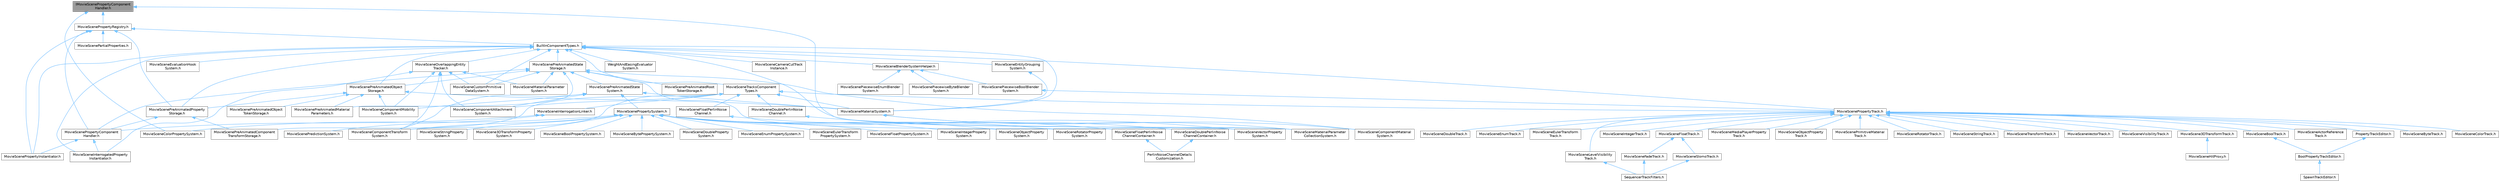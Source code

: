 digraph "IMovieScenePropertyComponentHandler.h"
{
 // INTERACTIVE_SVG=YES
 // LATEX_PDF_SIZE
  bgcolor="transparent";
  edge [fontname=Helvetica,fontsize=10,labelfontname=Helvetica,labelfontsize=10];
  node [fontname=Helvetica,fontsize=10,shape=box,height=0.2,width=0.4];
  Node1 [id="Node000001",label="IMovieScenePropertyComponent\lHandler.h",height=0.2,width=0.4,color="gray40", fillcolor="grey60", style="filled", fontcolor="black",tooltip=" "];
  Node1 -> Node2 [id="edge1_Node000001_Node000002",dir="back",color="steelblue1",style="solid",tooltip=" "];
  Node2 [id="Node000002",label="MovieSceneColorPropertySystem.h",height=0.2,width=0.4,color="grey40", fillcolor="white", style="filled",URL="$d4/d03/MovieSceneColorPropertySystem_8h.html",tooltip=" "];
  Node1 -> Node3 [id="edge2_Node000001_Node000003",dir="back",color="steelblue1",style="solid",tooltip=" "];
  Node3 [id="Node000003",label="MovieScenePropertyRegistry.h",height=0.2,width=0.4,color="grey40", fillcolor="white", style="filled",URL="$da/d00/MovieScenePropertyRegistry_8h.html",tooltip=" "];
  Node3 -> Node4 [id="edge3_Node000003_Node000004",dir="back",color="steelblue1",style="solid",tooltip=" "];
  Node4 [id="Node000004",label="BuiltInComponentTypes.h",height=0.2,width=0.4,color="grey40", fillcolor="white", style="filled",URL="$dc/d94/BuiltInComponentTypes_8h.html",tooltip=" "];
  Node4 -> Node5 [id="edge4_Node000004_Node000005",dir="back",color="steelblue1",style="solid",tooltip=" "];
  Node5 [id="Node000005",label="MovieSceneBlenderSystemHelper.h",height=0.2,width=0.4,color="grey40", fillcolor="white", style="filled",URL="$d5/d47/MovieSceneBlenderSystemHelper_8h.html",tooltip=" "];
  Node5 -> Node6 [id="edge5_Node000005_Node000006",dir="back",color="steelblue1",style="solid",tooltip=" "];
  Node6 [id="Node000006",label="MovieScenePiecewiseBoolBlender\lSystem.h",height=0.2,width=0.4,color="grey40", fillcolor="white", style="filled",URL="$d7/d27/MovieScenePiecewiseBoolBlenderSystem_8h.html",tooltip=" "];
  Node6 -> Node7 [id="edge6_Node000006_Node000007",dir="back",color="steelblue1",style="solid",tooltip=" "];
  Node7 [id="Node000007",label="MovieScenePropertyTrack.h",height=0.2,width=0.4,color="grey40", fillcolor="white", style="filled",URL="$da/d0c/MovieScenePropertyTrack_8h.html",tooltip=" "];
  Node7 -> Node8 [id="edge7_Node000007_Node000008",dir="back",color="steelblue1",style="solid",tooltip=" "];
  Node8 [id="Node000008",label="MovieScene3DTransformTrack.h",height=0.2,width=0.4,color="grey40", fillcolor="white", style="filled",URL="$d9/d06/MovieScene3DTransformTrack_8h.html",tooltip=" "];
  Node8 -> Node9 [id="edge8_Node000008_Node000009",dir="back",color="steelblue1",style="solid",tooltip=" "];
  Node9 [id="Node000009",label="MovieSceneHitProxy.h",height=0.2,width=0.4,color="grey40", fillcolor="white", style="filled",URL="$d0/d01/MovieSceneHitProxy_8h.html",tooltip=" "];
  Node7 -> Node10 [id="edge9_Node000007_Node000010",dir="back",color="steelblue1",style="solid",tooltip=" "];
  Node10 [id="Node000010",label="MovieSceneActorReference\lTrack.h",height=0.2,width=0.4,color="grey40", fillcolor="white", style="filled",URL="$d9/d9b/MovieSceneActorReferenceTrack_8h.html",tooltip=" "];
  Node7 -> Node11 [id="edge10_Node000007_Node000011",dir="back",color="steelblue1",style="solid",tooltip=" "];
  Node11 [id="Node000011",label="MovieSceneBoolTrack.h",height=0.2,width=0.4,color="grey40", fillcolor="white", style="filled",URL="$d7/ddf/MovieSceneBoolTrack_8h.html",tooltip=" "];
  Node11 -> Node12 [id="edge11_Node000011_Node000012",dir="back",color="steelblue1",style="solid",tooltip=" "];
  Node12 [id="Node000012",label="BoolPropertyTrackEditor.h",height=0.2,width=0.4,color="grey40", fillcolor="white", style="filled",URL="$db/d07/BoolPropertyTrackEditor_8h.html",tooltip=" "];
  Node12 -> Node13 [id="edge12_Node000012_Node000013",dir="back",color="steelblue1",style="solid",tooltip=" "];
  Node13 [id="Node000013",label="SpawnTrackEditor.h",height=0.2,width=0.4,color="grey40", fillcolor="white", style="filled",URL="$d5/dac/SpawnTrackEditor_8h.html",tooltip=" "];
  Node7 -> Node14 [id="edge13_Node000007_Node000014",dir="back",color="steelblue1",style="solid",tooltip=" "];
  Node14 [id="Node000014",label="MovieSceneByteTrack.h",height=0.2,width=0.4,color="grey40", fillcolor="white", style="filled",URL="$dc/d79/MovieSceneByteTrack_8h.html",tooltip=" "];
  Node7 -> Node15 [id="edge14_Node000007_Node000015",dir="back",color="steelblue1",style="solid",tooltip=" "];
  Node15 [id="Node000015",label="MovieSceneColorTrack.h",height=0.2,width=0.4,color="grey40", fillcolor="white", style="filled",URL="$d8/df9/MovieSceneColorTrack_8h.html",tooltip=" "];
  Node7 -> Node16 [id="edge15_Node000007_Node000016",dir="back",color="steelblue1",style="solid",tooltip=" "];
  Node16 [id="Node000016",label="MovieSceneDoubleTrack.h",height=0.2,width=0.4,color="grey40", fillcolor="white", style="filled",URL="$de/d31/MovieSceneDoubleTrack_8h.html",tooltip=" "];
  Node7 -> Node17 [id="edge16_Node000007_Node000017",dir="back",color="steelblue1",style="solid",tooltip=" "];
  Node17 [id="Node000017",label="MovieSceneEnumTrack.h",height=0.2,width=0.4,color="grey40", fillcolor="white", style="filled",URL="$d6/d95/MovieSceneEnumTrack_8h.html",tooltip=" "];
  Node7 -> Node18 [id="edge17_Node000007_Node000018",dir="back",color="steelblue1",style="solid",tooltip=" "];
  Node18 [id="Node000018",label="MovieSceneEulerTransform\lTrack.h",height=0.2,width=0.4,color="grey40", fillcolor="white", style="filled",URL="$d7/d3a/MovieSceneEulerTransformTrack_8h.html",tooltip=" "];
  Node7 -> Node19 [id="edge18_Node000007_Node000019",dir="back",color="steelblue1",style="solid",tooltip=" "];
  Node19 [id="Node000019",label="MovieSceneFloatTrack.h",height=0.2,width=0.4,color="grey40", fillcolor="white", style="filled",URL="$dc/d88/MovieSceneFloatTrack_8h.html",tooltip=" "];
  Node19 -> Node20 [id="edge19_Node000019_Node000020",dir="back",color="steelblue1",style="solid",tooltip=" "];
  Node20 [id="Node000020",label="MovieSceneFadeTrack.h",height=0.2,width=0.4,color="grey40", fillcolor="white", style="filled",URL="$d3/dd6/MovieSceneFadeTrack_8h.html",tooltip=" "];
  Node20 -> Node21 [id="edge20_Node000020_Node000021",dir="back",color="steelblue1",style="solid",tooltip=" "];
  Node21 [id="Node000021",label="SequencerTrackFilters.h",height=0.2,width=0.4,color="grey40", fillcolor="white", style="filled",URL="$df/d72/SequencerTrackFilters_8h.html",tooltip=" "];
  Node19 -> Node22 [id="edge21_Node000019_Node000022",dir="back",color="steelblue1",style="solid",tooltip=" "];
  Node22 [id="Node000022",label="MovieSceneSlomoTrack.h",height=0.2,width=0.4,color="grey40", fillcolor="white", style="filled",URL="$d3/d88/MovieSceneSlomoTrack_8h.html",tooltip=" "];
  Node22 -> Node21 [id="edge22_Node000022_Node000021",dir="back",color="steelblue1",style="solid",tooltip=" "];
  Node7 -> Node23 [id="edge23_Node000007_Node000023",dir="back",color="steelblue1",style="solid",tooltip=" "];
  Node23 [id="Node000023",label="MovieSceneIntegerTrack.h",height=0.2,width=0.4,color="grey40", fillcolor="white", style="filled",URL="$d9/d1a/MovieSceneIntegerTrack_8h.html",tooltip=" "];
  Node7 -> Node24 [id="edge24_Node000007_Node000024",dir="back",color="steelblue1",style="solid",tooltip=" "];
  Node24 [id="Node000024",label="MovieSceneLevelVisibility\lTrack.h",height=0.2,width=0.4,color="grey40", fillcolor="white", style="filled",URL="$d8/dae/MovieSceneLevelVisibilityTrack_8h.html",tooltip=" "];
  Node24 -> Node21 [id="edge25_Node000024_Node000021",dir="back",color="steelblue1",style="solid",tooltip=" "];
  Node7 -> Node25 [id="edge26_Node000007_Node000025",dir="back",color="steelblue1",style="solid",tooltip=" "];
  Node25 [id="Node000025",label="MovieSceneMediaPlayerProperty\lTrack.h",height=0.2,width=0.4,color="grey40", fillcolor="white", style="filled",URL="$d4/da1/MovieSceneMediaPlayerPropertyTrack_8h.html",tooltip=" "];
  Node7 -> Node26 [id="edge27_Node000007_Node000026",dir="back",color="steelblue1",style="solid",tooltip=" "];
  Node26 [id="Node000026",label="MovieSceneObjectProperty\lTrack.h",height=0.2,width=0.4,color="grey40", fillcolor="white", style="filled",URL="$dc/da9/MovieSceneObjectPropertyTrack_8h.html",tooltip=" "];
  Node7 -> Node27 [id="edge28_Node000007_Node000027",dir="back",color="steelblue1",style="solid",tooltip=" "];
  Node27 [id="Node000027",label="MovieScenePrimitiveMaterial\lTrack.h",height=0.2,width=0.4,color="grey40", fillcolor="white", style="filled",URL="$dc/dc4/MovieScenePrimitiveMaterialTrack_8h.html",tooltip=" "];
  Node7 -> Node28 [id="edge29_Node000007_Node000028",dir="back",color="steelblue1",style="solid",tooltip=" "];
  Node28 [id="Node000028",label="MovieSceneRotatorTrack.h",height=0.2,width=0.4,color="grey40", fillcolor="white", style="filled",URL="$d3/d8f/MovieSceneRotatorTrack_8h.html",tooltip=" "];
  Node7 -> Node29 [id="edge30_Node000007_Node000029",dir="back",color="steelblue1",style="solid",tooltip=" "];
  Node29 [id="Node000029",label="MovieSceneStringTrack.h",height=0.2,width=0.4,color="grey40", fillcolor="white", style="filled",URL="$dd/d54/MovieSceneStringTrack_8h.html",tooltip=" "];
  Node7 -> Node30 [id="edge31_Node000007_Node000030",dir="back",color="steelblue1",style="solid",tooltip=" "];
  Node30 [id="Node000030",label="MovieSceneTransformTrack.h",height=0.2,width=0.4,color="grey40", fillcolor="white", style="filled",URL="$df/d57/MovieSceneTransformTrack_8h.html",tooltip=" "];
  Node7 -> Node31 [id="edge32_Node000007_Node000031",dir="back",color="steelblue1",style="solid",tooltip=" "];
  Node31 [id="Node000031",label="MovieSceneVectorTrack.h",height=0.2,width=0.4,color="grey40", fillcolor="white", style="filled",URL="$d8/d5e/MovieSceneVectorTrack_8h.html",tooltip=" "];
  Node7 -> Node32 [id="edge33_Node000007_Node000032",dir="back",color="steelblue1",style="solid",tooltip=" "];
  Node32 [id="Node000032",label="MovieSceneVisibilityTrack.h",height=0.2,width=0.4,color="grey40", fillcolor="white", style="filled",URL="$dd/d5e/MovieSceneVisibilityTrack_8h.html",tooltip=" "];
  Node7 -> Node33 [id="edge34_Node000007_Node000033",dir="back",color="steelblue1",style="solid",tooltip=" "];
  Node33 [id="Node000033",label="PropertyTrackEditor.h",height=0.2,width=0.4,color="grey40", fillcolor="white", style="filled",URL="$da/d9a/PropertyTrackEditor_8h.html",tooltip=" "];
  Node33 -> Node12 [id="edge35_Node000033_Node000012",dir="back",color="steelblue1",style="solid",tooltip=" "];
  Node5 -> Node34 [id="edge36_Node000005_Node000034",dir="back",color="steelblue1",style="solid",tooltip=" "];
  Node34 [id="Node000034",label="MovieScenePiecewiseByteBlender\lSystem.h",height=0.2,width=0.4,color="grey40", fillcolor="white", style="filled",URL="$d7/dde/MovieScenePiecewiseByteBlenderSystem_8h.html",tooltip=" "];
  Node5 -> Node35 [id="edge37_Node000005_Node000035",dir="back",color="steelblue1",style="solid",tooltip=" "];
  Node35 [id="Node000035",label="MovieScenePiecewiseEnumBlender\lSystem.h",height=0.2,width=0.4,color="grey40", fillcolor="white", style="filled",URL="$d4/dfe/MovieScenePiecewiseEnumBlenderSystem_8h.html",tooltip=" "];
  Node4 -> Node36 [id="edge38_Node000004_Node000036",dir="back",color="steelblue1",style="solid",tooltip=" "];
  Node36 [id="Node000036",label="MovieSceneCameraCutTrack\lInstance.h",height=0.2,width=0.4,color="grey40", fillcolor="white", style="filled",URL="$d3/d37/MovieSceneCameraCutTrackInstance_8h.html",tooltip=" "];
  Node4 -> Node37 [id="edge39_Node000004_Node000037",dir="back",color="steelblue1",style="solid",tooltip=" "];
  Node37 [id="Node000037",label="MovieSceneCustomPrimitive\lDataSystem.h",height=0.2,width=0.4,color="grey40", fillcolor="white", style="filled",URL="$d1/da0/MovieSceneCustomPrimitiveDataSystem_8h.html",tooltip=" "];
  Node4 -> Node38 [id="edge40_Node000004_Node000038",dir="back",color="steelblue1",style="solid",tooltip=" "];
  Node38 [id="Node000038",label="MovieSceneEntityGrouping\lSystem.h",height=0.2,width=0.4,color="grey40", fillcolor="white", style="filled",URL="$d6/dce/MovieSceneEntityGroupingSystem_8h.html",tooltip=" "];
  Node38 -> Node39 [id="edge41_Node000038_Node000039",dir="back",color="steelblue1",style="solid",tooltip=" "];
  Node39 [id="Node000039",label="MovieSceneMaterialSystem.h",height=0.2,width=0.4,color="grey40", fillcolor="white", style="filled",URL="$d2/d2f/MovieSceneMaterialSystem_8h.html",tooltip=" "];
  Node39 -> Node40 [id="edge42_Node000039_Node000040",dir="back",color="steelblue1",style="solid",tooltip=" "];
  Node40 [id="Node000040",label="MovieSceneComponentMaterial\lSystem.h",height=0.2,width=0.4,color="grey40", fillcolor="white", style="filled",URL="$d7/d7c/MovieSceneComponentMaterialSystem_8h.html",tooltip=" "];
  Node39 -> Node41 [id="edge43_Node000039_Node000041",dir="back",color="steelblue1",style="solid",tooltip=" "];
  Node41 [id="Node000041",label="MovieSceneMaterialParameter\lCollectionSystem.h",height=0.2,width=0.4,color="grey40", fillcolor="white", style="filled",URL="$d4/d18/MovieSceneMaterialParameterCollectionSystem_8h.html",tooltip=" "];
  Node4 -> Node42 [id="edge44_Node000004_Node000042",dir="back",color="steelblue1",style="solid",tooltip=" "];
  Node42 [id="Node000042",label="MovieSceneEvaluationHook\lSystem.h",height=0.2,width=0.4,color="grey40", fillcolor="white", style="filled",URL="$d1/d8b/MovieSceneEvaluationHookSystem_8h.html",tooltip=" "];
  Node4 -> Node43 [id="edge45_Node000004_Node000043",dir="back",color="steelblue1",style="solid",tooltip=" "];
  Node43 [id="Node000043",label="MovieSceneInterrogatedProperty\lInstantiator.h",height=0.2,width=0.4,color="grey40", fillcolor="white", style="filled",URL="$df/d43/MovieSceneInterrogatedPropertyInstantiator_8h.html",tooltip=" "];
  Node4 -> Node41 [id="edge46_Node000004_Node000041",dir="back",color="steelblue1",style="solid",tooltip=" "];
  Node4 -> Node39 [id="edge47_Node000004_Node000039",dir="back",color="steelblue1",style="solid",tooltip=" "];
  Node4 -> Node44 [id="edge48_Node000004_Node000044",dir="back",color="steelblue1",style="solid",tooltip=" "];
  Node44 [id="Node000044",label="MovieSceneOverlappingEntity\lTracker.h",height=0.2,width=0.4,color="grey40", fillcolor="white", style="filled",URL="$db/d41/MovieSceneOverlappingEntityTracker_8h.html",tooltip=" "];
  Node44 -> Node45 [id="edge49_Node000044_Node000045",dir="back",color="steelblue1",style="solid",tooltip=" "];
  Node45 [id="Node000045",label="MovieSceneComponentAttachment\lSystem.h",height=0.2,width=0.4,color="grey40", fillcolor="white", style="filled",URL="$d9/db3/MovieSceneComponentAttachmentSystem_8h.html",tooltip=" "];
  Node44 -> Node46 [id="edge50_Node000044_Node000046",dir="back",color="steelblue1",style="solid",tooltip=" "];
  Node46 [id="Node000046",label="MovieSceneComponentMobility\lSystem.h",height=0.2,width=0.4,color="grey40", fillcolor="white", style="filled",URL="$d7/dca/MovieSceneComponentMobilitySystem_8h.html",tooltip=" "];
  Node44 -> Node47 [id="edge51_Node000044_Node000047",dir="back",color="steelblue1",style="solid",tooltip=" "];
  Node47 [id="Node000047",label="MovieSceneComponentTransform\lSystem.h",height=0.2,width=0.4,color="grey40", fillcolor="white", style="filled",URL="$d1/d3e/MovieSceneComponentTransformSystem_8h.html",tooltip=" "];
  Node44 -> Node37 [id="edge52_Node000044_Node000037",dir="back",color="steelblue1",style="solid",tooltip=" "];
  Node44 -> Node43 [id="edge53_Node000044_Node000043",dir="back",color="steelblue1",style="solid",tooltip=" "];
  Node44 -> Node48 [id="edge54_Node000044_Node000048",dir="back",color="steelblue1",style="solid",tooltip=" "];
  Node48 [id="Node000048",label="MovieSceneMaterialParameter\lSystem.h",height=0.2,width=0.4,color="grey40", fillcolor="white", style="filled",URL="$d9/d38/MovieSceneMaterialParameterSystem_8h.html",tooltip=" "];
  Node4 -> Node49 [id="edge55_Node000004_Node000049",dir="back",color="steelblue1",style="solid",tooltip=" "];
  Node49 [id="Node000049",label="MovieScenePreAnimatedObject\lStorage.h",height=0.2,width=0.4,color="grey40", fillcolor="white", style="filled",URL="$d1/dc5/MovieScenePreAnimatedObjectStorage_8h.html",tooltip=" "];
  Node49 -> Node46 [id="edge56_Node000049_Node000046",dir="back",color="steelblue1",style="solid",tooltip=" "];
  Node49 -> Node39 [id="edge57_Node000049_Node000039",dir="back",color="steelblue1",style="solid",tooltip=" "];
  Node49 -> Node50 [id="edge58_Node000049_Node000050",dir="back",color="steelblue1",style="solid",tooltip=" "];
  Node50 [id="Node000050",label="MovieScenePreAnimatedMaterial\lParameters.h",height=0.2,width=0.4,color="grey40", fillcolor="white", style="filled",URL="$d9/dac/MovieScenePreAnimatedMaterialParameters_8h.html",tooltip=" "];
  Node49 -> Node51 [id="edge59_Node000049_Node000051",dir="back",color="steelblue1",style="solid",tooltip=" "];
  Node51 [id="Node000051",label="MovieScenePreAnimatedObject\lTokenStorage.h",height=0.2,width=0.4,color="grey40", fillcolor="white", style="filled",URL="$dc/d07/MovieScenePreAnimatedObjectTokenStorage_8h.html",tooltip=" "];
  Node49 -> Node52 [id="edge60_Node000049_Node000052",dir="back",color="steelblue1",style="solid",tooltip=" "];
  Node52 [id="Node000052",label="MovieScenePreAnimatedProperty\lStorage.h",height=0.2,width=0.4,color="grey40", fillcolor="white", style="filled",URL="$de/d55/MovieScenePreAnimatedPropertyStorage_8h.html",tooltip=" "];
  Node52 -> Node53 [id="edge61_Node000052_Node000053",dir="back",color="steelblue1",style="solid",tooltip=" "];
  Node53 [id="Node000053",label="MovieScenePreAnimatedComponent\lTransformStorage.h",height=0.2,width=0.4,color="grey40", fillcolor="white", style="filled",URL="$d9/d84/MovieScenePreAnimatedComponentTransformStorage_8h.html",tooltip=" "];
  Node52 -> Node54 [id="edge62_Node000052_Node000054",dir="back",color="steelblue1",style="solid",tooltip=" "];
  Node54 [id="Node000054",label="MovieScenePropertyComponent\lHandler.h",height=0.2,width=0.4,color="grey40", fillcolor="white", style="filled",URL="$d1/d1c/MovieScenePropertyComponentHandler_8h.html",tooltip=" "];
  Node54 -> Node43 [id="edge63_Node000054_Node000043",dir="back",color="steelblue1",style="solid",tooltip=" "];
  Node54 -> Node55 [id="edge64_Node000054_Node000055",dir="back",color="steelblue1",style="solid",tooltip=" "];
  Node55 [id="Node000055",label="MovieScenePropertyInstantiator.h",height=0.2,width=0.4,color="grey40", fillcolor="white", style="filled",URL="$d2/ddc/MovieScenePropertyInstantiator_8h.html",tooltip=" "];
  Node4 -> Node52 [id="edge65_Node000004_Node000052",dir="back",color="steelblue1",style="solid",tooltip=" "];
  Node4 -> Node56 [id="edge66_Node000004_Node000056",dir="back",color="steelblue1",style="solid",tooltip=" "];
  Node56 [id="Node000056",label="MovieScenePreAnimatedState\lStorage.h",height=0.2,width=0.4,color="grey40", fillcolor="white", style="filled",URL="$db/d56/MovieScenePreAnimatedStateStorage_8h.html",tooltip=" "];
  Node56 -> Node40 [id="edge67_Node000056_Node000040",dir="back",color="steelblue1",style="solid",tooltip=" "];
  Node56 -> Node37 [id="edge68_Node000056_Node000037",dir="back",color="steelblue1",style="solid",tooltip=" "];
  Node56 -> Node41 [id="edge69_Node000056_Node000041",dir="back",color="steelblue1",style="solid",tooltip=" "];
  Node56 -> Node48 [id="edge70_Node000056_Node000048",dir="back",color="steelblue1",style="solid",tooltip=" "];
  Node56 -> Node50 [id="edge71_Node000056_Node000050",dir="back",color="steelblue1",style="solid",tooltip=" "];
  Node56 -> Node49 [id="edge72_Node000056_Node000049",dir="back",color="steelblue1",style="solid",tooltip=" "];
  Node56 -> Node57 [id="edge73_Node000056_Node000057",dir="back",color="steelblue1",style="solid",tooltip=" "];
  Node57 [id="Node000057",label="MovieScenePreAnimatedRoot\lTokenStorage.h",height=0.2,width=0.4,color="grey40", fillcolor="white", style="filled",URL="$d1/db6/MovieScenePreAnimatedRootTokenStorage_8h.html",tooltip=" "];
  Node56 -> Node58 [id="edge74_Node000056_Node000058",dir="back",color="steelblue1",style="solid",tooltip=" "];
  Node58 [id="Node000058",label="MovieScenePreAnimatedState\lSystem.h",height=0.2,width=0.4,color="grey40", fillcolor="white", style="filled",URL="$df/d2d/MovieScenePreAnimatedStateSystem_8h.html",tooltip=" "];
  Node58 -> Node45 [id="edge75_Node000058_Node000045",dir="back",color="steelblue1",style="solid",tooltip=" "];
  Node58 -> Node46 [id="edge76_Node000058_Node000046",dir="back",color="steelblue1",style="solid",tooltip=" "];
  Node58 -> Node47 [id="edge77_Node000058_Node000047",dir="back",color="steelblue1",style="solid",tooltip=" "];
  Node58 -> Node39 [id="edge78_Node000058_Node000039",dir="back",color="steelblue1",style="solid",tooltip=" "];
  Node58 -> Node59 [id="edge79_Node000058_Node000059",dir="back",color="steelblue1",style="solid",tooltip=" "];
  Node59 [id="Node000059",label="MovieScenePropertySystem.h",height=0.2,width=0.4,color="grey40", fillcolor="white", style="filled",URL="$dd/d75/MovieScenePropertySystem_8h.html",tooltip=" "];
  Node59 -> Node60 [id="edge80_Node000059_Node000060",dir="back",color="steelblue1",style="solid",tooltip=" "];
  Node60 [id="Node000060",label="MovieScene3DTransformProperty\lSystem.h",height=0.2,width=0.4,color="grey40", fillcolor="white", style="filled",URL="$dc/d97/MovieScene3DTransformPropertySystem_8h.html",tooltip=" "];
  Node59 -> Node61 [id="edge81_Node000059_Node000061",dir="back",color="steelblue1",style="solid",tooltip=" "];
  Node61 [id="Node000061",label="MovieSceneBoolPropertySystem.h",height=0.2,width=0.4,color="grey40", fillcolor="white", style="filled",URL="$d4/d0f/MovieSceneBoolPropertySystem_8h.html",tooltip=" "];
  Node59 -> Node62 [id="edge82_Node000059_Node000062",dir="back",color="steelblue1",style="solid",tooltip=" "];
  Node62 [id="Node000062",label="MovieSceneBytePropertySystem.h",height=0.2,width=0.4,color="grey40", fillcolor="white", style="filled",URL="$d7/d22/MovieSceneBytePropertySystem_8h.html",tooltip=" "];
  Node59 -> Node2 [id="edge83_Node000059_Node000002",dir="back",color="steelblue1",style="solid",tooltip=" "];
  Node59 -> Node47 [id="edge84_Node000059_Node000047",dir="back",color="steelblue1",style="solid",tooltip=" "];
  Node59 -> Node63 [id="edge85_Node000059_Node000063",dir="back",color="steelblue1",style="solid",tooltip=" "];
  Node63 [id="Node000063",label="MovieSceneDoubleProperty\lSystem.h",height=0.2,width=0.4,color="grey40", fillcolor="white", style="filled",URL="$df/d84/MovieSceneDoublePropertySystem_8h.html",tooltip=" "];
  Node59 -> Node64 [id="edge86_Node000059_Node000064",dir="back",color="steelblue1",style="solid",tooltip=" "];
  Node64 [id="Node000064",label="MovieSceneEnumPropertySystem.h",height=0.2,width=0.4,color="grey40", fillcolor="white", style="filled",URL="$d7/dc8/MovieSceneEnumPropertySystem_8h.html",tooltip=" "];
  Node59 -> Node65 [id="edge87_Node000059_Node000065",dir="back",color="steelblue1",style="solid",tooltip=" "];
  Node65 [id="Node000065",label="MovieSceneEulerTransform\lPropertySystem.h",height=0.2,width=0.4,color="grey40", fillcolor="white", style="filled",URL="$dd/d14/MovieSceneEulerTransformPropertySystem_8h.html",tooltip=" "];
  Node59 -> Node66 [id="edge88_Node000059_Node000066",dir="back",color="steelblue1",style="solid",tooltip=" "];
  Node66 [id="Node000066",label="MovieSceneFloatPropertySystem.h",height=0.2,width=0.4,color="grey40", fillcolor="white", style="filled",URL="$d0/de6/MovieSceneFloatPropertySystem_8h.html",tooltip=" "];
  Node59 -> Node67 [id="edge89_Node000059_Node000067",dir="back",color="steelblue1",style="solid",tooltip=" "];
  Node67 [id="Node000067",label="MovieSceneIntegerProperty\lSystem.h",height=0.2,width=0.4,color="grey40", fillcolor="white", style="filled",URL="$d3/d1a/MovieSceneIntegerPropertySystem_8h.html",tooltip=" "];
  Node59 -> Node68 [id="edge90_Node000059_Node000068",dir="back",color="steelblue1",style="solid",tooltip=" "];
  Node68 [id="Node000068",label="MovieSceneObjectProperty\lSystem.h",height=0.2,width=0.4,color="grey40", fillcolor="white", style="filled",URL="$d8/d20/MovieSceneObjectPropertySystem_8h.html",tooltip=" "];
  Node59 -> Node69 [id="edge91_Node000059_Node000069",dir="back",color="steelblue1",style="solid",tooltip=" "];
  Node69 [id="Node000069",label="MovieSceneRotatorProperty\lSystem.h",height=0.2,width=0.4,color="grey40", fillcolor="white", style="filled",URL="$d6/d74/MovieSceneRotatorPropertySystem_8h.html",tooltip=" "];
  Node59 -> Node70 [id="edge92_Node000059_Node000070",dir="back",color="steelblue1",style="solid",tooltip=" "];
  Node70 [id="Node000070",label="MovieSceneStringProperty\lSystem.h",height=0.2,width=0.4,color="grey40", fillcolor="white", style="filled",URL="$d8/d8f/MovieSceneStringPropertySystem_8h.html",tooltip=" "];
  Node59 -> Node71 [id="edge93_Node000059_Node000071",dir="back",color="steelblue1",style="solid",tooltip=" "];
  Node71 [id="Node000071",label="MovieSceneVectorProperty\lSystem.h",height=0.2,width=0.4,color="grey40", fillcolor="white", style="filled",URL="$da/d10/MovieSceneVectorPropertySystem_8h.html",tooltip=" "];
  Node56 -> Node54 [id="edge94_Node000056_Node000054",dir="back",color="steelblue1",style="solid",tooltip=" "];
  Node4 -> Node55 [id="edge95_Node000004_Node000055",dir="back",color="steelblue1",style="solid",tooltip=" "];
  Node4 -> Node7 [id="edge96_Node000004_Node000007",dir="back",color="steelblue1",style="solid",tooltip=" "];
  Node4 -> Node72 [id="edge97_Node000004_Node000072",dir="back",color="steelblue1",style="solid",tooltip=" "];
  Node72 [id="Node000072",label="MovieSceneTracksComponent\lTypes.h",height=0.2,width=0.4,color="grey40", fillcolor="white", style="filled",URL="$d5/d6a/MovieSceneTracksComponentTypes_8h.html",tooltip=" "];
  Node72 -> Node45 [id="edge98_Node000072_Node000045",dir="back",color="steelblue1",style="solid",tooltip=" "];
  Node72 -> Node47 [id="edge99_Node000072_Node000047",dir="back",color="steelblue1",style="solid",tooltip=" "];
  Node72 -> Node73 [id="edge100_Node000072_Node000073",dir="back",color="steelblue1",style="solid",tooltip=" "];
  Node73 [id="Node000073",label="MovieSceneDoublePerlinNoise\lChannel.h",height=0.2,width=0.4,color="grey40", fillcolor="white", style="filled",URL="$d9/d50/MovieSceneDoublePerlinNoiseChannel_8h.html",tooltip=" "];
  Node73 -> Node74 [id="edge101_Node000073_Node000074",dir="back",color="steelblue1",style="solid",tooltip=" "];
  Node74 [id="Node000074",label="MovieSceneDoublePerlinNoise\lChannelContainer.h",height=0.2,width=0.4,color="grey40", fillcolor="white", style="filled",URL="$de/dae/MovieSceneDoublePerlinNoiseChannelContainer_8h.html",tooltip=" "];
  Node74 -> Node75 [id="edge102_Node000074_Node000075",dir="back",color="steelblue1",style="solid",tooltip=" "];
  Node75 [id="Node000075",label="PerlinNoiseChannelDetails\lCustomization.h",height=0.2,width=0.4,color="grey40", fillcolor="white", style="filled",URL="$d6/df3/PerlinNoiseChannelDetailsCustomization_8h.html",tooltip=" "];
  Node72 -> Node76 [id="edge103_Node000072_Node000076",dir="back",color="steelblue1",style="solid",tooltip=" "];
  Node76 [id="Node000076",label="MovieSceneFloatPerlinNoise\lChannel.h",height=0.2,width=0.4,color="grey40", fillcolor="white", style="filled",URL="$d2/d9d/MovieSceneFloatPerlinNoiseChannel_8h.html",tooltip=" "];
  Node76 -> Node77 [id="edge104_Node000076_Node000077",dir="back",color="steelblue1",style="solid",tooltip=" "];
  Node77 [id="Node000077",label="MovieSceneFloatPerlinNoise\lChannelContainer.h",height=0.2,width=0.4,color="grey40", fillcolor="white", style="filled",URL="$d6/dcb/MovieSceneFloatPerlinNoiseChannelContainer_8h.html",tooltip=" "];
  Node77 -> Node75 [id="edge105_Node000077_Node000075",dir="back",color="steelblue1",style="solid",tooltip=" "];
  Node72 -> Node78 [id="edge106_Node000072_Node000078",dir="back",color="steelblue1",style="solid",tooltip=" "];
  Node78 [id="Node000078",label="MovieSceneInterrogationLinker.h",height=0.2,width=0.4,color="grey40", fillcolor="white", style="filled",URL="$d9/d6a/MovieSceneInterrogationLinker_8h.html",tooltip=" "];
  Node78 -> Node79 [id="edge107_Node000078_Node000079",dir="back",color="steelblue1",style="solid",tooltip=" "];
  Node79 [id="Node000079",label="MovieScenePredictionSystem.h",height=0.2,width=0.4,color="grey40", fillcolor="white", style="filled",URL="$dc/d7f/MovieScenePredictionSystem_8h.html",tooltip=" "];
  Node78 -> Node54 [id="edge108_Node000078_Node000054",dir="back",color="steelblue1",style="solid",tooltip=" "];
  Node72 -> Node39 [id="edge109_Node000072_Node000039",dir="back",color="steelblue1",style="solid",tooltip=" "];
  Node72 -> Node53 [id="edge110_Node000072_Node000053",dir="back",color="steelblue1",style="solid",tooltip=" "];
  Node72 -> Node7 [id="edge111_Node000072_Node000007",dir="back",color="steelblue1",style="solid",tooltip=" "];
  Node4 -> Node80 [id="edge112_Node000004_Node000080",dir="back",color="steelblue1",style="solid",tooltip=" "];
  Node80 [id="Node000080",label="WeightAndEasingEvaluator\lSystem.h",height=0.2,width=0.4,color="grey40", fillcolor="white", style="filled",URL="$d0/d06/WeightAndEasingEvaluatorSystem_8h.html",tooltip=" "];
  Node3 -> Node81 [id="edge113_Node000003_Node000081",dir="back",color="steelblue1",style="solid",tooltip=" "];
  Node81 [id="Node000081",label="MovieScenePartialProperties.h",height=0.2,width=0.4,color="grey40", fillcolor="white", style="filled",URL="$d8/d3c/MovieScenePartialProperties_8h.html",tooltip=" "];
  Node3 -> Node52 [id="edge114_Node000003_Node000052",dir="back",color="steelblue1",style="solid",tooltip=" "];
  Node3 -> Node54 [id="edge115_Node000003_Node000054",dir="back",color="steelblue1",style="solid",tooltip=" "];
  Node3 -> Node55 [id="edge116_Node000003_Node000055",dir="back",color="steelblue1",style="solid",tooltip=" "];
  Node1 -> Node71 [id="edge117_Node000001_Node000071",dir="back",color="steelblue1",style="solid",tooltip=" "];
}

